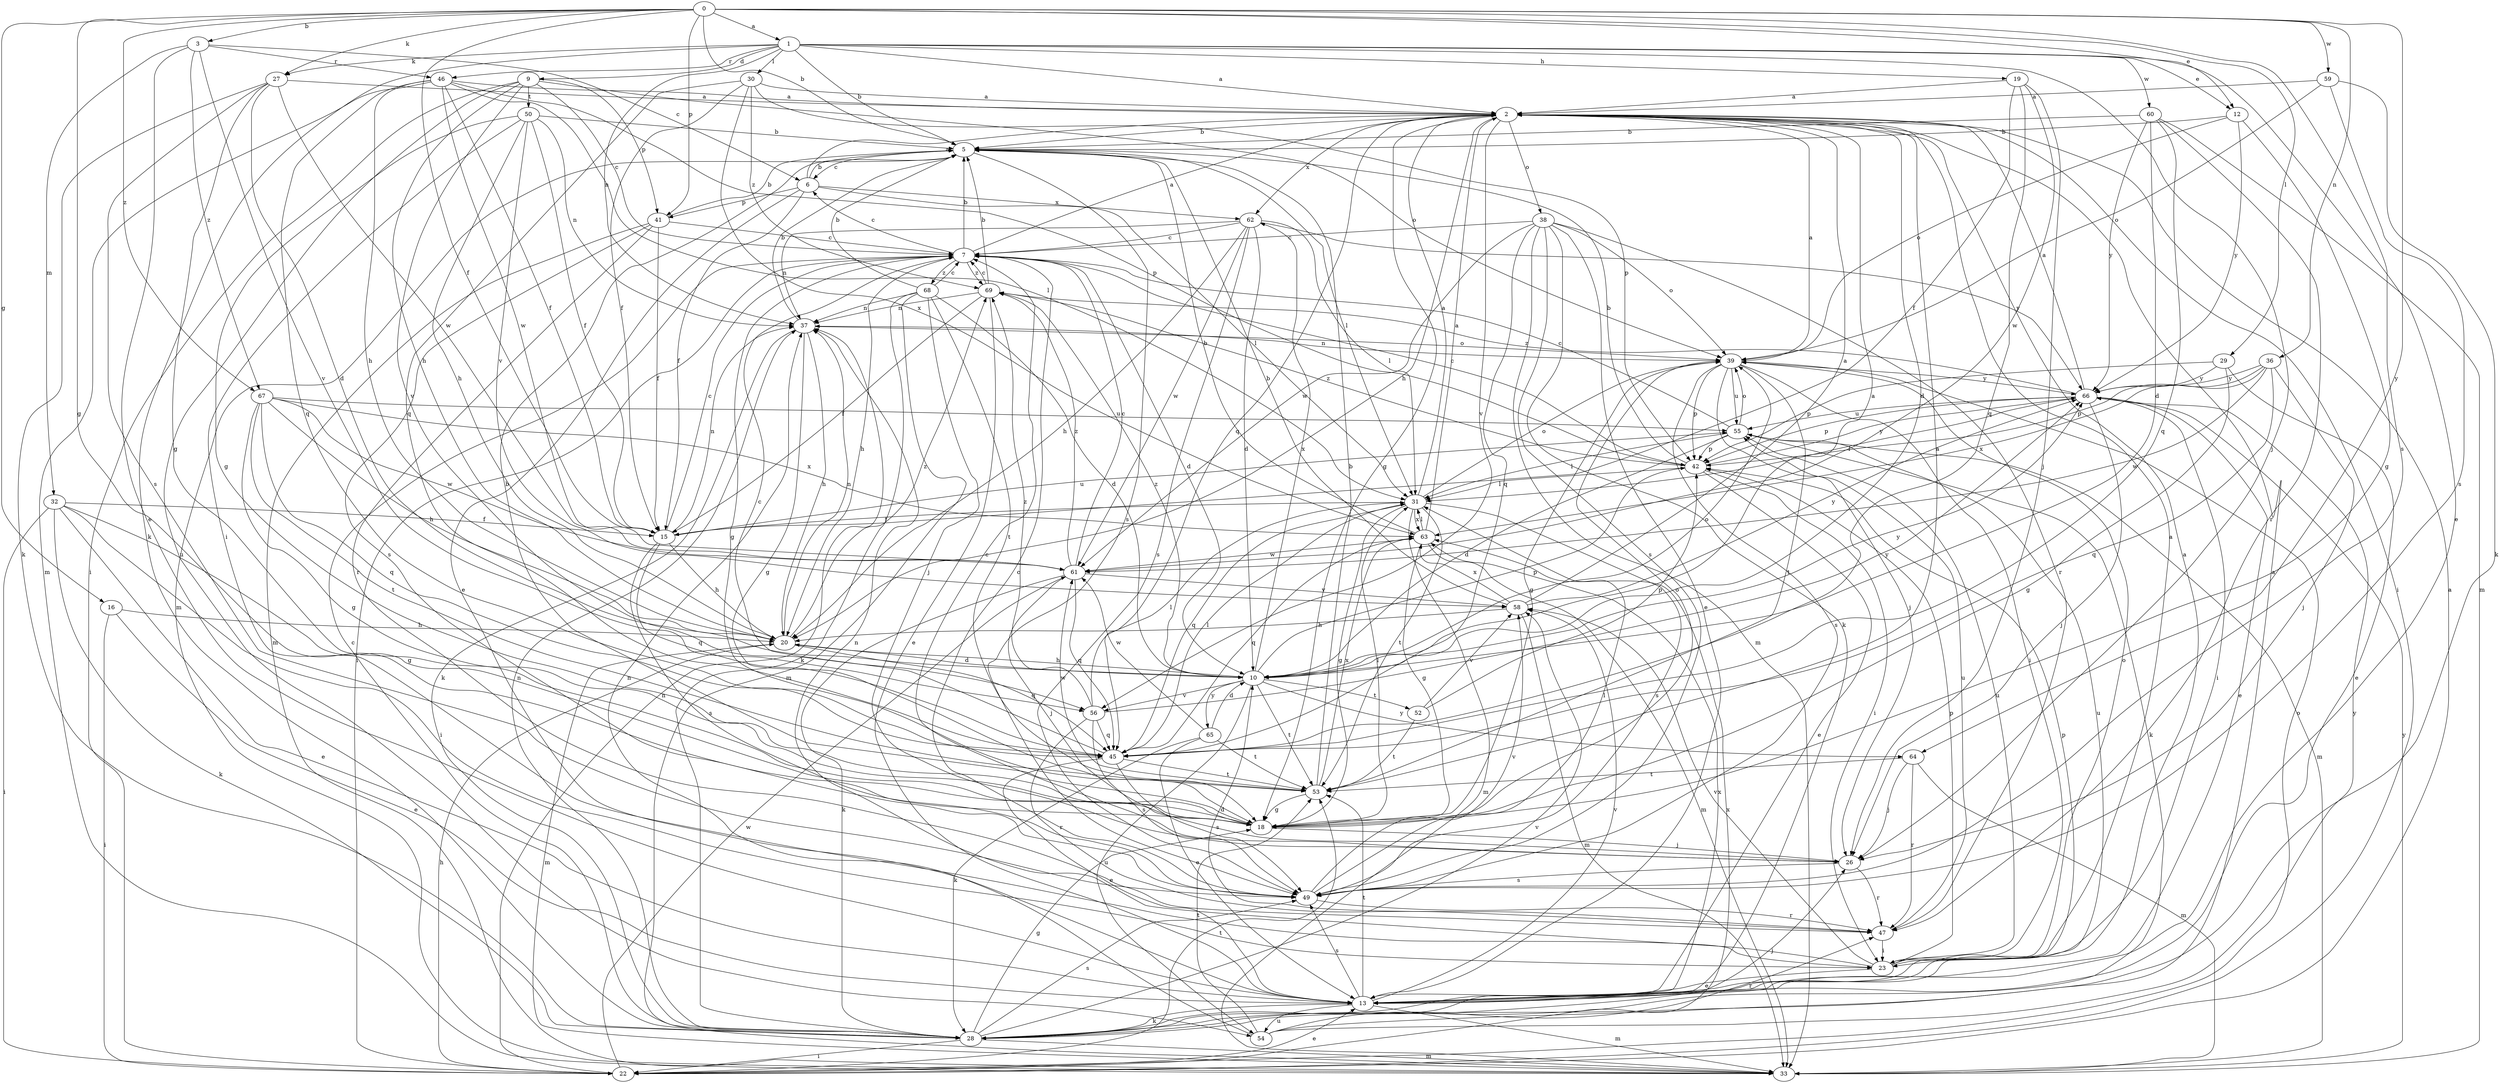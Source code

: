 strict digraph  {
0;
1;
2;
3;
5;
6;
7;
9;
10;
12;
13;
15;
16;
18;
19;
20;
22;
23;
26;
27;
28;
29;
30;
31;
32;
33;
36;
37;
38;
39;
41;
42;
45;
46;
47;
49;
50;
52;
53;
54;
55;
56;
58;
59;
60;
61;
62;
63;
64;
65;
66;
67;
68;
69;
0 -> 1  [label=a];
0 -> 3  [label=b];
0 -> 5  [label=b];
0 -> 12  [label=e];
0 -> 15  [label=f];
0 -> 16  [label=g];
0 -> 18  [label=g];
0 -> 27  [label=k];
0 -> 29  [label=l];
0 -> 36  [label=n];
0 -> 41  [label=p];
0 -> 49  [label=s];
0 -> 59  [label=w];
0 -> 64  [label=y];
0 -> 67  [label=z];
1 -> 2  [label=a];
1 -> 5  [label=b];
1 -> 9  [label=d];
1 -> 12  [label=e];
1 -> 13  [label=e];
1 -> 19  [label=h];
1 -> 26  [label=j];
1 -> 27  [label=k];
1 -> 28  [label=k];
1 -> 30  [label=l];
1 -> 37  [label=n];
1 -> 46  [label=r];
1 -> 60  [label=w];
2 -> 5  [label=b];
2 -> 10  [label=d];
2 -> 18  [label=g];
2 -> 20  [label=h];
2 -> 22  [label=i];
2 -> 38  [label=o];
2 -> 45  [label=q];
2 -> 56  [label=v];
2 -> 62  [label=x];
3 -> 6  [label=c];
3 -> 13  [label=e];
3 -> 32  [label=m];
3 -> 46  [label=r];
3 -> 56  [label=v];
3 -> 67  [label=z];
5 -> 6  [label=c];
5 -> 31  [label=l];
5 -> 33  [label=m];
5 -> 49  [label=s];
6 -> 2  [label=a];
6 -> 5  [label=b];
6 -> 13  [label=e];
6 -> 15  [label=f];
6 -> 31  [label=l];
6 -> 41  [label=p];
6 -> 62  [label=x];
7 -> 2  [label=a];
7 -> 5  [label=b];
7 -> 6  [label=c];
7 -> 10  [label=d];
7 -> 18  [label=g];
7 -> 20  [label=h];
7 -> 22  [label=i];
7 -> 68  [label=z];
7 -> 69  [label=z];
9 -> 7  [label=c];
9 -> 20  [label=h];
9 -> 22  [label=i];
9 -> 39  [label=o];
9 -> 41  [label=p];
9 -> 50  [label=t];
9 -> 54  [label=u];
9 -> 56  [label=v];
10 -> 2  [label=a];
10 -> 20  [label=h];
10 -> 39  [label=o];
10 -> 42  [label=p];
10 -> 52  [label=t];
10 -> 53  [label=t];
10 -> 54  [label=u];
10 -> 56  [label=v];
10 -> 62  [label=x];
10 -> 64  [label=y];
10 -> 65  [label=y];
10 -> 66  [label=y];
10 -> 69  [label=z];
12 -> 5  [label=b];
12 -> 18  [label=g];
12 -> 39  [label=o];
12 -> 66  [label=y];
13 -> 2  [label=a];
13 -> 28  [label=k];
13 -> 33  [label=m];
13 -> 42  [label=p];
13 -> 49  [label=s];
13 -> 53  [label=t];
13 -> 54  [label=u];
13 -> 55  [label=u];
13 -> 58  [label=v];
15 -> 7  [label=c];
15 -> 20  [label=h];
15 -> 37  [label=n];
15 -> 45  [label=q];
15 -> 49  [label=s];
15 -> 55  [label=u];
16 -> 13  [label=e];
16 -> 20  [label=h];
16 -> 22  [label=i];
18 -> 5  [label=b];
18 -> 26  [label=j];
18 -> 31  [label=l];
18 -> 39  [label=o];
19 -> 2  [label=a];
19 -> 15  [label=f];
19 -> 26  [label=j];
19 -> 45  [label=q];
19 -> 61  [label=w];
20 -> 10  [label=d];
20 -> 33  [label=m];
20 -> 37  [label=n];
20 -> 45  [label=q];
20 -> 69  [label=z];
22 -> 2  [label=a];
22 -> 13  [label=e];
22 -> 20  [label=h];
22 -> 37  [label=n];
22 -> 39  [label=o];
22 -> 53  [label=t];
22 -> 61  [label=w];
22 -> 63  [label=x];
23 -> 2  [label=a];
23 -> 13  [label=e];
23 -> 37  [label=n];
23 -> 39  [label=o];
23 -> 42  [label=p];
23 -> 55  [label=u];
23 -> 58  [label=v];
26 -> 7  [label=c];
26 -> 47  [label=r];
26 -> 49  [label=s];
27 -> 2  [label=a];
27 -> 10  [label=d];
27 -> 18  [label=g];
27 -> 28  [label=k];
27 -> 49  [label=s];
27 -> 61  [label=w];
28 -> 7  [label=c];
28 -> 18  [label=g];
28 -> 22  [label=i];
28 -> 26  [label=j];
28 -> 33  [label=m];
28 -> 37  [label=n];
28 -> 49  [label=s];
28 -> 58  [label=v];
28 -> 63  [label=x];
29 -> 13  [label=e];
29 -> 18  [label=g];
29 -> 42  [label=p];
29 -> 66  [label=y];
30 -> 2  [label=a];
30 -> 15  [label=f];
30 -> 42  [label=p];
30 -> 45  [label=q];
30 -> 63  [label=x];
30 -> 69  [label=z];
31 -> 2  [label=a];
31 -> 15  [label=f];
31 -> 18  [label=g];
31 -> 33  [label=m];
31 -> 39  [label=o];
31 -> 45  [label=q];
31 -> 49  [label=s];
31 -> 53  [label=t];
31 -> 63  [label=x];
32 -> 13  [label=e];
32 -> 15  [label=f];
32 -> 18  [label=g];
32 -> 22  [label=i];
32 -> 23  [label=i];
32 -> 28  [label=k];
33 -> 66  [label=y];
36 -> 26  [label=j];
36 -> 42  [label=p];
36 -> 45  [label=q];
36 -> 61  [label=w];
36 -> 63  [label=x];
36 -> 66  [label=y];
37 -> 5  [label=b];
37 -> 18  [label=g];
37 -> 20  [label=h];
37 -> 28  [label=k];
37 -> 39  [label=o];
38 -> 7  [label=c];
38 -> 13  [label=e];
38 -> 28  [label=k];
38 -> 33  [label=m];
38 -> 39  [label=o];
38 -> 45  [label=q];
38 -> 47  [label=r];
38 -> 49  [label=s];
38 -> 61  [label=w];
39 -> 2  [label=a];
39 -> 18  [label=g];
39 -> 23  [label=i];
39 -> 26  [label=j];
39 -> 37  [label=n];
39 -> 42  [label=p];
39 -> 49  [label=s];
39 -> 53  [label=t];
39 -> 55  [label=u];
39 -> 66  [label=y];
41 -> 5  [label=b];
41 -> 7  [label=c];
41 -> 15  [label=f];
41 -> 33  [label=m];
41 -> 47  [label=r];
41 -> 49  [label=s];
42 -> 5  [label=b];
42 -> 7  [label=c];
42 -> 13  [label=e];
42 -> 23  [label=i];
42 -> 31  [label=l];
42 -> 66  [label=y];
42 -> 69  [label=z];
45 -> 7  [label=c];
45 -> 13  [label=e];
45 -> 31  [label=l];
45 -> 49  [label=s];
45 -> 53  [label=t];
46 -> 2  [label=a];
46 -> 15  [label=f];
46 -> 20  [label=h];
46 -> 31  [label=l];
46 -> 33  [label=m];
46 -> 42  [label=p];
46 -> 45  [label=q];
46 -> 61  [label=w];
47 -> 10  [label=d];
47 -> 23  [label=i];
47 -> 55  [label=u];
49 -> 7  [label=c];
49 -> 31  [label=l];
49 -> 47  [label=r];
49 -> 58  [label=v];
50 -> 5  [label=b];
50 -> 15  [label=f];
50 -> 18  [label=g];
50 -> 20  [label=h];
50 -> 23  [label=i];
50 -> 37  [label=n];
50 -> 58  [label=v];
52 -> 42  [label=p];
52 -> 53  [label=t];
52 -> 58  [label=v];
53 -> 2  [label=a];
53 -> 5  [label=b];
53 -> 18  [label=g];
53 -> 61  [label=w];
53 -> 63  [label=x];
54 -> 2  [label=a];
54 -> 37  [label=n];
54 -> 47  [label=r];
54 -> 53  [label=t];
54 -> 66  [label=y];
55 -> 7  [label=c];
55 -> 10  [label=d];
55 -> 28  [label=k];
55 -> 31  [label=l];
55 -> 33  [label=m];
55 -> 39  [label=o];
55 -> 42  [label=p];
56 -> 31  [label=l];
56 -> 45  [label=q];
56 -> 47  [label=r];
56 -> 49  [label=s];
56 -> 66  [label=y];
56 -> 69  [label=z];
58 -> 2  [label=a];
58 -> 5  [label=b];
58 -> 20  [label=h];
58 -> 33  [label=m];
58 -> 63  [label=x];
58 -> 66  [label=y];
59 -> 2  [label=a];
59 -> 28  [label=k];
59 -> 39  [label=o];
59 -> 49  [label=s];
60 -> 5  [label=b];
60 -> 10  [label=d];
60 -> 33  [label=m];
60 -> 45  [label=q];
60 -> 47  [label=r];
60 -> 66  [label=y];
61 -> 7  [label=c];
61 -> 26  [label=j];
61 -> 28  [label=k];
61 -> 45  [label=q];
61 -> 58  [label=v];
61 -> 69  [label=z];
62 -> 7  [label=c];
62 -> 10  [label=d];
62 -> 20  [label=h];
62 -> 31  [label=l];
62 -> 37  [label=n];
62 -> 49  [label=s];
62 -> 61  [label=w];
62 -> 66  [label=y];
63 -> 2  [label=a];
63 -> 5  [label=b];
63 -> 18  [label=g];
63 -> 31  [label=l];
63 -> 33  [label=m];
63 -> 45  [label=q];
63 -> 61  [label=w];
64 -> 26  [label=j];
64 -> 33  [label=m];
64 -> 47  [label=r];
64 -> 53  [label=t];
65 -> 10  [label=d];
65 -> 13  [label=e];
65 -> 28  [label=k];
65 -> 53  [label=t];
65 -> 61  [label=w];
66 -> 2  [label=a];
66 -> 13  [label=e];
66 -> 23  [label=i];
66 -> 26  [label=j];
66 -> 31  [label=l];
66 -> 42  [label=p];
66 -> 55  [label=u];
66 -> 69  [label=z];
67 -> 18  [label=g];
67 -> 20  [label=h];
67 -> 45  [label=q];
67 -> 53  [label=t];
67 -> 55  [label=u];
67 -> 61  [label=w];
67 -> 63  [label=x];
68 -> 5  [label=b];
68 -> 7  [label=c];
68 -> 10  [label=d];
68 -> 26  [label=j];
68 -> 28  [label=k];
68 -> 33  [label=m];
68 -> 37  [label=n];
68 -> 53  [label=t];
69 -> 5  [label=b];
69 -> 7  [label=c];
69 -> 13  [label=e];
69 -> 15  [label=f];
69 -> 37  [label=n];
}

